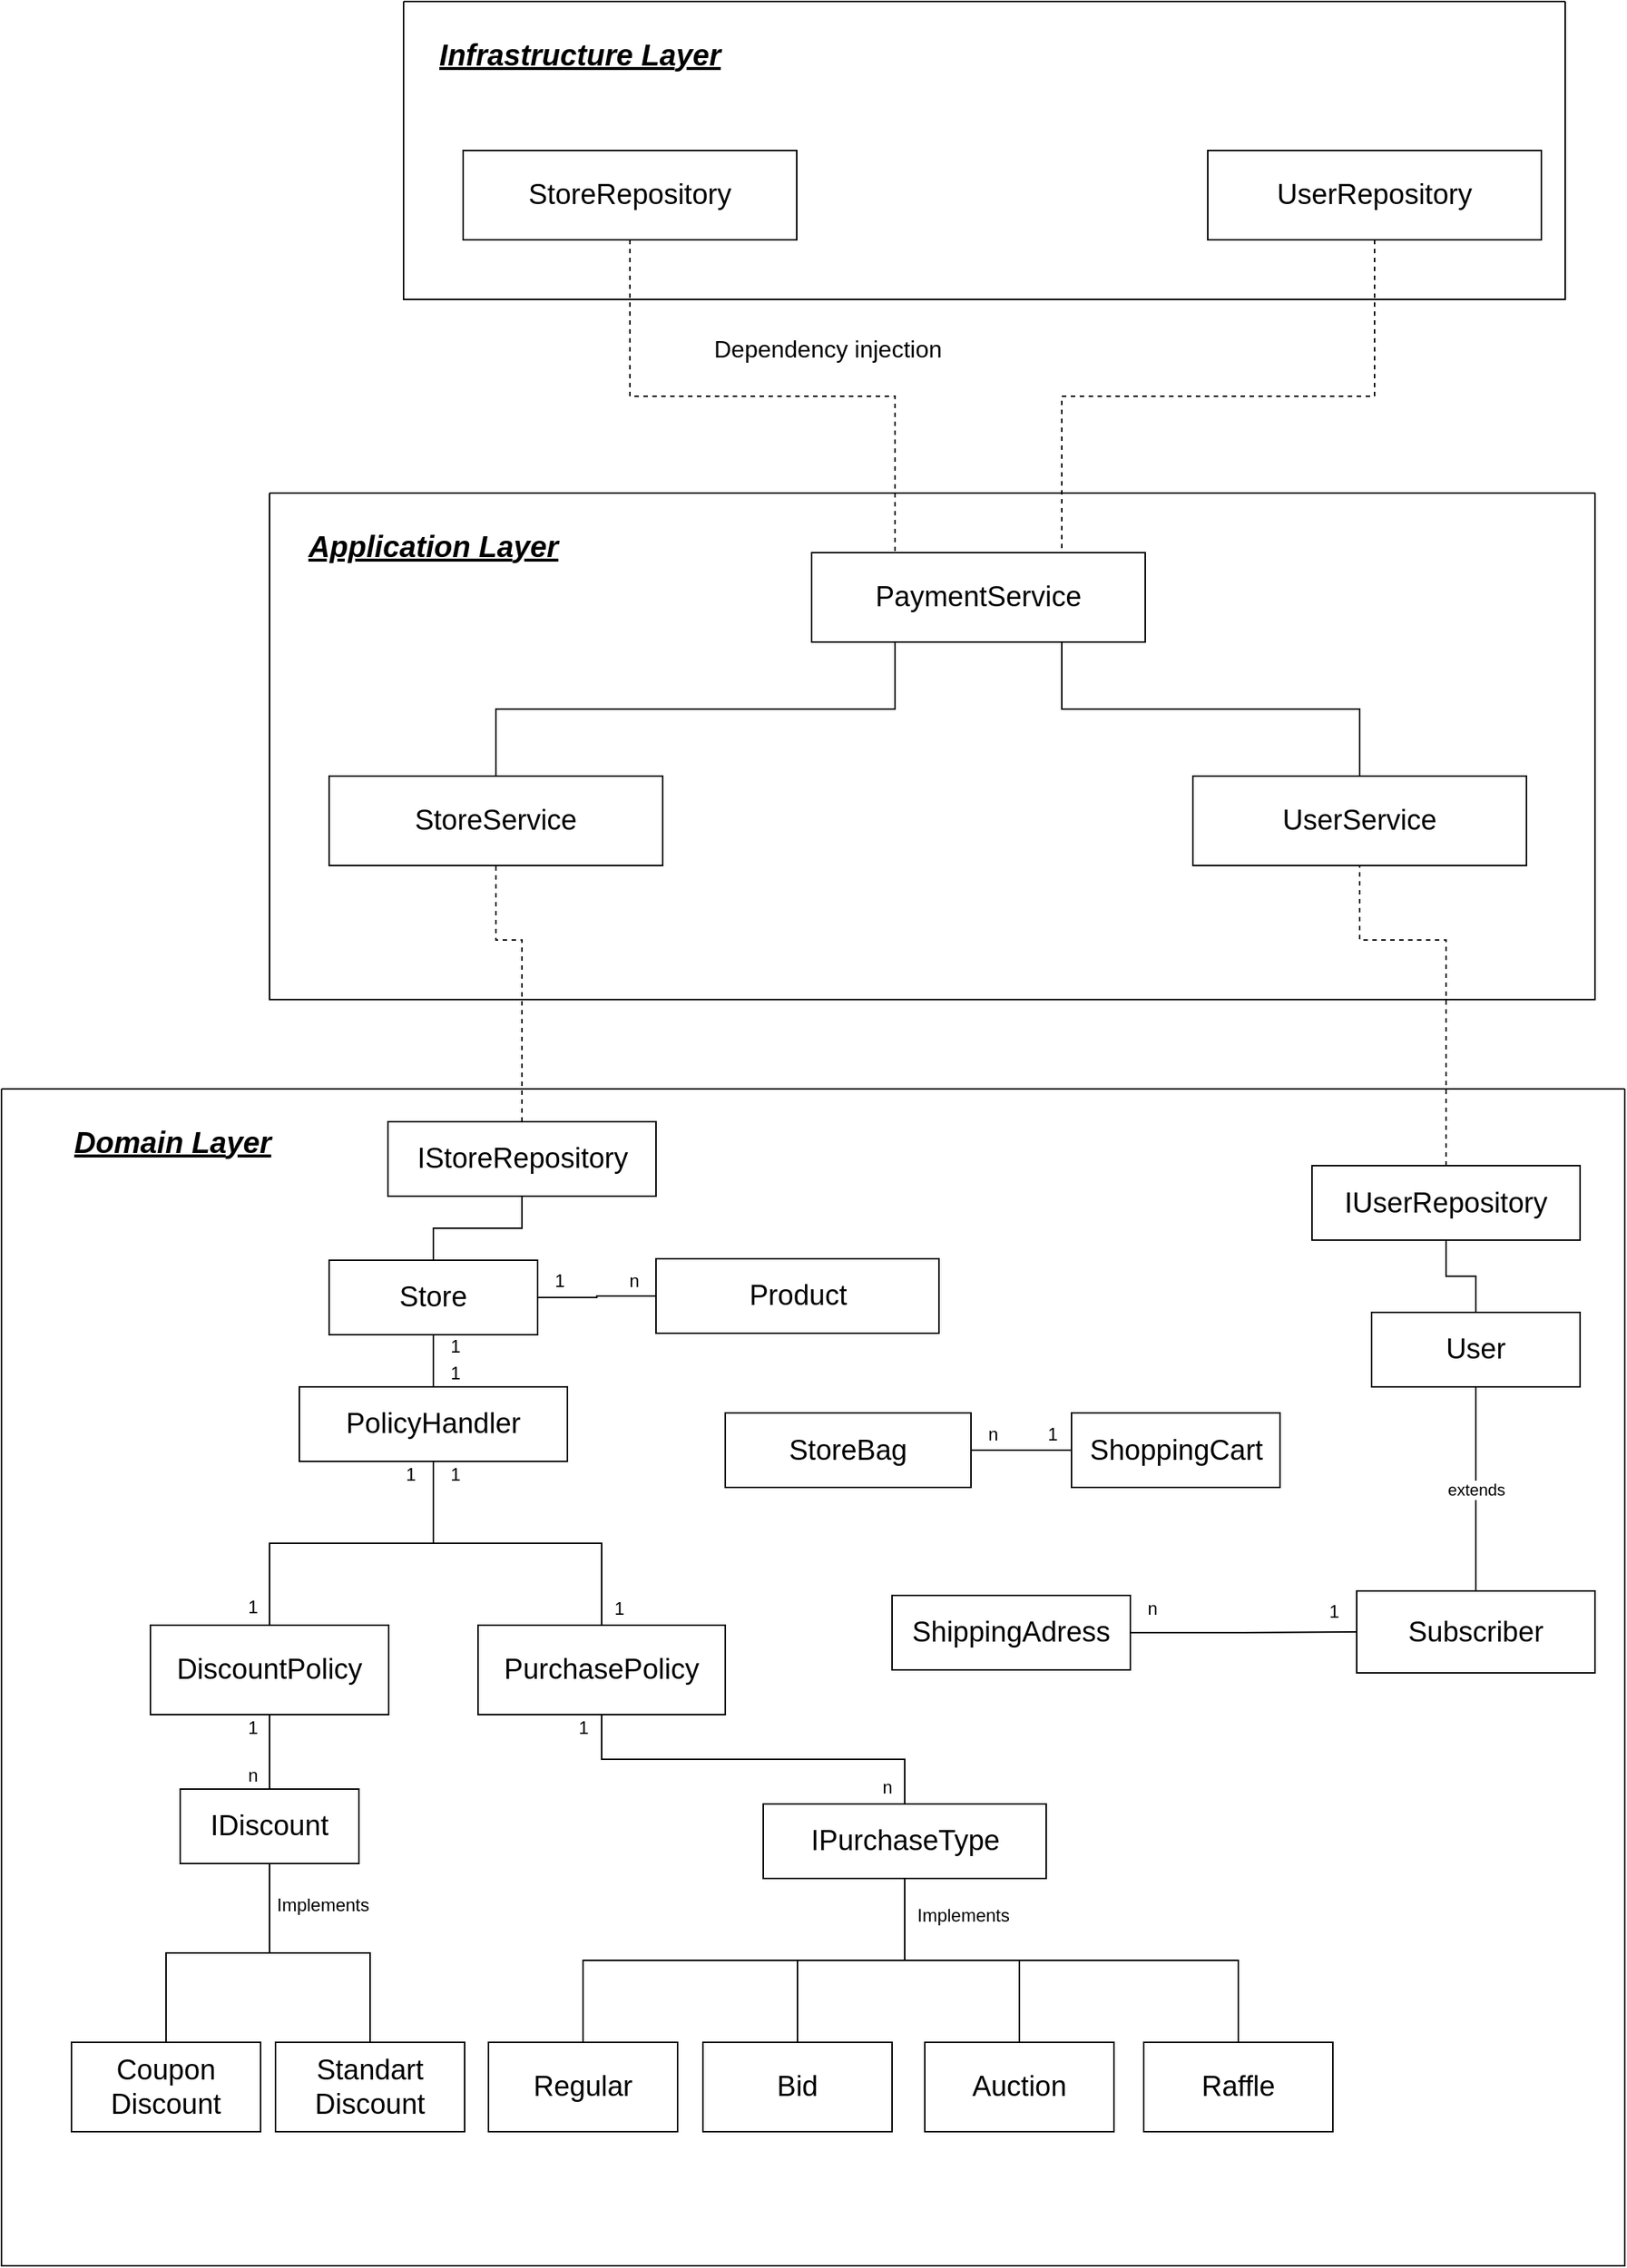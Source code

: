 <mxfile version="26.1.2">
  <diagram name="Page-1" id="MxvoKU37M3fdWtfnio12">
    <mxGraphModel dx="1493" dy="1035" grid="1" gridSize="10" guides="1" tooltips="1" connect="1" arrows="1" fold="1" page="1" pageScale="1" pageWidth="1169" pageHeight="1654" math="0" shadow="0">
      <root>
        <mxCell id="0" />
        <mxCell id="1" parent="0" />
        <mxCell id="OjwI3aqR1hCVZbcka7N2-54" value="" style="swimlane;startSize=0;" parent="1" vertex="1">
          <mxGeometry x="40" y="780" width="1090" height="790" as="geometry" />
        </mxCell>
        <mxCell id="OjwI3aqR1hCVZbcka7N2-10" value="StoreBag" style="rounded=0;whiteSpace=wrap;html=1;fontSize=19;" parent="OjwI3aqR1hCVZbcka7N2-54" vertex="1">
          <mxGeometry x="486" y="217.5" width="165" height="50" as="geometry" />
        </mxCell>
        <mxCell id="OjwI3aqR1hCVZbcka7N2-262" value="extends" style="edgeStyle=orthogonalEdgeStyle;rounded=0;orthogonalLoop=1;jettySize=auto;html=1;exitX=0.5;exitY=0;exitDx=0;exitDy=0;entryX=0.5;entryY=1;entryDx=0;entryDy=0;endArrow=none;startFill=0;" parent="OjwI3aqR1hCVZbcka7N2-54" source="OjwI3aqR1hCVZbcka7N2-8" target="OjwI3aqR1hCVZbcka7N2-6" edge="1">
          <mxGeometry relative="1" as="geometry" />
        </mxCell>
        <mxCell id="OjwI3aqR1hCVZbcka7N2-8" value="Subscriber" style="rounded=0;whiteSpace=wrap;html=1;fontSize=19;" parent="OjwI3aqR1hCVZbcka7N2-54" vertex="1">
          <mxGeometry x="910" y="337" width="160" height="55" as="geometry" />
        </mxCell>
        <mxCell id="OjwI3aqR1hCVZbcka7N2-231" style="edgeStyle=orthogonalEdgeStyle;rounded=0;orthogonalLoop=1;jettySize=auto;html=1;exitX=0.5;exitY=1;exitDx=0;exitDy=0;entryX=0.5;entryY=0;entryDx=0;entryDy=0;endArrow=none;startFill=0;" parent="OjwI3aqR1hCVZbcka7N2-54" source="OjwI3aqR1hCVZbcka7N2-15" target="OjwI3aqR1hCVZbcka7N2-226" edge="1">
          <mxGeometry relative="1" as="geometry" />
        </mxCell>
        <mxCell id="OjwI3aqR1hCVZbcka7N2-15" value="IPurchaseType" style="rounded=0;whiteSpace=wrap;html=1;fontSize=19;" parent="OjwI3aqR1hCVZbcka7N2-54" vertex="1">
          <mxGeometry x="511.5" y="480" width="190" height="50" as="geometry" />
        </mxCell>
        <mxCell id="OjwI3aqR1hCVZbcka7N2-219" style="edgeStyle=orthogonalEdgeStyle;rounded=0;orthogonalLoop=1;jettySize=auto;html=1;exitX=0.5;exitY=0;exitDx=0;exitDy=0;entryX=0.5;entryY=1;entryDx=0;entryDy=0;endArrow=none;startFill=0;" parent="OjwI3aqR1hCVZbcka7N2-54" source="OjwI3aqR1hCVZbcka7N2-33" target="OjwI3aqR1hCVZbcka7N2-14" edge="1">
          <mxGeometry relative="1" as="geometry" />
        </mxCell>
        <mxCell id="OjwI3aqR1hCVZbcka7N2-33" value="IDiscount" style="rounded=0;whiteSpace=wrap;html=1;fontSize=19;" parent="OjwI3aqR1hCVZbcka7N2-54" vertex="1">
          <mxGeometry x="120" y="470" width="120" height="50" as="geometry" />
        </mxCell>
        <mxCell id="OjwI3aqR1hCVZbcka7N2-176" style="edgeStyle=orthogonalEdgeStyle;rounded=0;orthogonalLoop=1;jettySize=auto;html=1;exitX=0.5;exitY=0;exitDx=0;exitDy=0;entryX=0.5;entryY=1;entryDx=0;entryDy=0;endArrow=none;startFill=0;" parent="OjwI3aqR1hCVZbcka7N2-54" source="OjwI3aqR1hCVZbcka7N2-14" target="OjwI3aqR1hCVZbcka7N2-12" edge="1">
          <mxGeometry relative="1" as="geometry" />
        </mxCell>
        <mxCell id="OjwI3aqR1hCVZbcka7N2-14" value="DiscountPolicy" style="rounded=0;whiteSpace=wrap;html=1;fontSize=19;" parent="OjwI3aqR1hCVZbcka7N2-54" vertex="1">
          <mxGeometry x="100" y="360" width="160" height="60" as="geometry" />
        </mxCell>
        <mxCell id="OjwI3aqR1hCVZbcka7N2-222" style="edgeStyle=orthogonalEdgeStyle;rounded=0;orthogonalLoop=1;jettySize=auto;html=1;exitX=0.5;exitY=1;exitDx=0;exitDy=0;entryX=0.5;entryY=0;entryDx=0;entryDy=0;endArrow=none;startFill=0;" parent="OjwI3aqR1hCVZbcka7N2-54" source="OjwI3aqR1hCVZbcka7N2-18" target="OjwI3aqR1hCVZbcka7N2-15" edge="1">
          <mxGeometry relative="1" as="geometry" />
        </mxCell>
        <mxCell id="OjwI3aqR1hCVZbcka7N2-18" value="PurchasePolicy" style="rounded=0;whiteSpace=wrap;html=1;fontSize=19;" parent="OjwI3aqR1hCVZbcka7N2-54" vertex="1">
          <mxGeometry x="320" y="360" width="166" height="60" as="geometry" />
        </mxCell>
        <mxCell id="OjwI3aqR1hCVZbcka7N2-175" style="edgeStyle=orthogonalEdgeStyle;rounded=0;orthogonalLoop=1;jettySize=auto;html=1;exitX=0.5;exitY=1;exitDx=0;exitDy=0;entryX=0.5;entryY=0;entryDx=0;entryDy=0;endArrow=none;startFill=0;" parent="OjwI3aqR1hCVZbcka7N2-54" source="OjwI3aqR1hCVZbcka7N2-12" target="OjwI3aqR1hCVZbcka7N2-18" edge="1">
          <mxGeometry relative="1" as="geometry" />
        </mxCell>
        <mxCell id="OjwI3aqR1hCVZbcka7N2-12" value="PolicyHandler" style="rounded=0;whiteSpace=wrap;html=1;fontSize=19;" parent="OjwI3aqR1hCVZbcka7N2-54" vertex="1">
          <mxGeometry x="200" y="200" width="180" height="50" as="geometry" />
        </mxCell>
        <mxCell id="OjwI3aqR1hCVZbcka7N2-42" value="1" style="text;html=1;align=center;verticalAlign=middle;whiteSpace=wrap;rounded=0;" parent="OjwI3aqR1hCVZbcka7N2-54" vertex="1">
          <mxGeometry x="260" y="151.25" width="30" height="17.5" as="geometry" />
        </mxCell>
        <mxCell id="OjwI3aqR1hCVZbcka7N2-174" style="edgeStyle=orthogonalEdgeStyle;rounded=0;orthogonalLoop=1;jettySize=auto;html=1;exitX=0.5;exitY=1;exitDx=0;exitDy=0;entryX=0.5;entryY=0;entryDx=0;entryDy=0;endArrow=none;startFill=0;" parent="OjwI3aqR1hCVZbcka7N2-54" source="OjwI3aqR1hCVZbcka7N2-4" target="OjwI3aqR1hCVZbcka7N2-12" edge="1">
          <mxGeometry relative="1" as="geometry" />
        </mxCell>
        <mxCell id="OjwI3aqR1hCVZbcka7N2-297" style="edgeStyle=orthogonalEdgeStyle;rounded=0;orthogonalLoop=1;jettySize=auto;html=1;exitX=0.5;exitY=0;exitDx=0;exitDy=0;entryX=0.5;entryY=1;entryDx=0;entryDy=0;endArrow=none;startFill=0;" parent="OjwI3aqR1hCVZbcka7N2-54" source="OjwI3aqR1hCVZbcka7N2-4" target="OjwI3aqR1hCVZbcka7N2-296" edge="1">
          <mxGeometry relative="1" as="geometry" />
        </mxCell>
        <mxCell id="OjwI3aqR1hCVZbcka7N2-298" style="edgeStyle=orthogonalEdgeStyle;rounded=0;orthogonalLoop=1;jettySize=auto;html=1;exitX=1;exitY=0.5;exitDx=0;exitDy=0;entryX=0;entryY=0.5;entryDx=0;entryDy=0;endArrow=none;startFill=0;" parent="OjwI3aqR1hCVZbcka7N2-54" source="OjwI3aqR1hCVZbcka7N2-4" target="OjwI3aqR1hCVZbcka7N2-5" edge="1">
          <mxGeometry relative="1" as="geometry" />
        </mxCell>
        <mxCell id="OjwI3aqR1hCVZbcka7N2-4" value="Store" style="rounded=0;whiteSpace=wrap;html=1;fontSize=19;" parent="OjwI3aqR1hCVZbcka7N2-54" vertex="1">
          <mxGeometry x="220" y="115" width="140" height="50" as="geometry" />
        </mxCell>
        <mxCell id="OjwI3aqR1hCVZbcka7N2-5" value="Product" style="rounded=0;whiteSpace=wrap;html=1;fontSize=19;" parent="OjwI3aqR1hCVZbcka7N2-54" vertex="1">
          <mxGeometry x="439.5" y="114" width="190" height="50" as="geometry" />
        </mxCell>
        <mxCell id="OjwI3aqR1hCVZbcka7N2-61" value="Domain Layer" style="text;html=1;align=center;verticalAlign=middle;whiteSpace=wrap;rounded=0;fontSize=20;fontStyle=7" parent="OjwI3aqR1hCVZbcka7N2-54" vertex="1">
          <mxGeometry x="40" y="20" width="150" height="30" as="geometry" />
        </mxCell>
        <mxCell id="OjwI3aqR1hCVZbcka7N2-295" style="edgeStyle=orthogonalEdgeStyle;rounded=0;orthogonalLoop=1;jettySize=auto;html=1;exitX=0.5;exitY=0;exitDx=0;exitDy=0;entryX=0.5;entryY=1;entryDx=0;entryDy=0;endArrow=none;startFill=0;" parent="OjwI3aqR1hCVZbcka7N2-54" source="OjwI3aqR1hCVZbcka7N2-6" target="OjwI3aqR1hCVZbcka7N2-294" edge="1">
          <mxGeometry relative="1" as="geometry" />
        </mxCell>
        <mxCell id="OjwI3aqR1hCVZbcka7N2-6" value="User" style="rounded=0;whiteSpace=wrap;html=1;fontSize=19;" parent="OjwI3aqR1hCVZbcka7N2-54" vertex="1">
          <mxGeometry x="920" y="150" width="140" height="50" as="geometry" />
        </mxCell>
        <mxCell id="OjwI3aqR1hCVZbcka7N2-64" style="edgeStyle=orthogonalEdgeStyle;rounded=0;orthogonalLoop=1;jettySize=auto;html=1;exitX=0;exitY=0.5;exitDx=0;exitDy=0;entryX=1;entryY=0.5;entryDx=0;entryDy=0;endArrow=none;startFill=0;" parent="OjwI3aqR1hCVZbcka7N2-54" source="OjwI3aqR1hCVZbcka7N2-63" target="OjwI3aqR1hCVZbcka7N2-10" edge="1">
          <mxGeometry relative="1" as="geometry" />
        </mxCell>
        <mxCell id="OjwI3aqR1hCVZbcka7N2-63" value="ShoppingCart" style="rounded=0;whiteSpace=wrap;html=1;fontSize=19;" parent="OjwI3aqR1hCVZbcka7N2-54" vertex="1">
          <mxGeometry x="718.5" y="217.5" width="140" height="50" as="geometry" />
        </mxCell>
        <mxCell id="OjwI3aqR1hCVZbcka7N2-69" value="n" style="text;html=1;align=center;verticalAlign=middle;whiteSpace=wrap;rounded=0;" parent="OjwI3aqR1hCVZbcka7N2-54" vertex="1">
          <mxGeometry x="650.5" y="223" width="30" height="17.5" as="geometry" />
        </mxCell>
        <mxCell id="OjwI3aqR1hCVZbcka7N2-70" value="1" style="text;html=1;align=center;verticalAlign=middle;whiteSpace=wrap;rounded=0;" parent="OjwI3aqR1hCVZbcka7N2-54" vertex="1">
          <mxGeometry x="690.5" y="223.5" width="30" height="17.5" as="geometry" />
        </mxCell>
        <mxCell id="OjwI3aqR1hCVZbcka7N2-213" value="1" style="text;html=1;align=center;verticalAlign=middle;whiteSpace=wrap;rounded=0;" parent="OjwI3aqR1hCVZbcka7N2-54" vertex="1">
          <mxGeometry x="260" y="250" width="30" height="17.5" as="geometry" />
        </mxCell>
        <mxCell id="OjwI3aqR1hCVZbcka7N2-214" value="1" style="text;html=1;align=center;verticalAlign=middle;whiteSpace=wrap;rounded=0;" parent="OjwI3aqR1hCVZbcka7N2-54" vertex="1">
          <mxGeometry x="154" y="339.5" width="30" height="17.5" as="geometry" />
        </mxCell>
        <mxCell id="OjwI3aqR1hCVZbcka7N2-215" value="1" style="text;html=1;align=center;verticalAlign=middle;whiteSpace=wrap;rounded=0;" parent="OjwI3aqR1hCVZbcka7N2-54" vertex="1">
          <mxGeometry x="290" y="250" width="30" height="17.5" as="geometry" />
        </mxCell>
        <mxCell id="OjwI3aqR1hCVZbcka7N2-216" value="1" style="text;html=1;align=center;verticalAlign=middle;whiteSpace=wrap;rounded=0;" parent="OjwI3aqR1hCVZbcka7N2-54" vertex="1">
          <mxGeometry x="290" y="182.5" width="30" height="17.5" as="geometry" />
        </mxCell>
        <mxCell id="OjwI3aqR1hCVZbcka7N2-217" value="1" style="text;html=1;align=center;verticalAlign=middle;whiteSpace=wrap;rounded=0;" parent="OjwI3aqR1hCVZbcka7N2-54" vertex="1">
          <mxGeometry x="400" y="340" width="30" height="17.5" as="geometry" />
        </mxCell>
        <mxCell id="OjwI3aqR1hCVZbcka7N2-220" value="1" style="text;html=1;align=center;verticalAlign=middle;whiteSpace=wrap;rounded=0;" parent="OjwI3aqR1hCVZbcka7N2-54" vertex="1">
          <mxGeometry x="154" y="420" width="30" height="17.5" as="geometry" />
        </mxCell>
        <mxCell id="OjwI3aqR1hCVZbcka7N2-221" value="n" style="text;html=1;align=center;verticalAlign=middle;whiteSpace=wrap;rounded=0;" parent="OjwI3aqR1hCVZbcka7N2-54" vertex="1">
          <mxGeometry x="154" y="452.5" width="30" height="17.5" as="geometry" />
        </mxCell>
        <mxCell id="OjwI3aqR1hCVZbcka7N2-223" value="1" style="text;html=1;align=center;verticalAlign=middle;whiteSpace=wrap;rounded=0;" parent="OjwI3aqR1hCVZbcka7N2-54" vertex="1">
          <mxGeometry x="376" y="420" width="30" height="17.5" as="geometry" />
        </mxCell>
        <mxCell id="OjwI3aqR1hCVZbcka7N2-224" value="n" style="text;html=1;align=center;verticalAlign=middle;whiteSpace=wrap;rounded=0;" parent="OjwI3aqR1hCVZbcka7N2-54" vertex="1">
          <mxGeometry x="580" y="460" width="30" height="17.5" as="geometry" />
        </mxCell>
        <mxCell id="OjwI3aqR1hCVZbcka7N2-226" value="Regular" style="rounded=0;whiteSpace=wrap;html=1;fontSize=19;" parent="OjwI3aqR1hCVZbcka7N2-54" vertex="1">
          <mxGeometry x="327" y="640" width="127" height="60" as="geometry" />
        </mxCell>
        <mxCell id="OjwI3aqR1hCVZbcka7N2-232" style="edgeStyle=orthogonalEdgeStyle;rounded=0;orthogonalLoop=1;jettySize=auto;html=1;exitX=0.5;exitY=0;exitDx=0;exitDy=0;entryX=0.5;entryY=1;entryDx=0;entryDy=0;endArrow=none;startFill=0;" parent="OjwI3aqR1hCVZbcka7N2-54" source="OjwI3aqR1hCVZbcka7N2-227" target="OjwI3aqR1hCVZbcka7N2-15" edge="1">
          <mxGeometry relative="1" as="geometry" />
        </mxCell>
        <mxCell id="OjwI3aqR1hCVZbcka7N2-227" value="Bid" style="rounded=0;whiteSpace=wrap;html=1;fontSize=19;" parent="OjwI3aqR1hCVZbcka7N2-54" vertex="1">
          <mxGeometry x="471" y="640" width="127" height="60" as="geometry" />
        </mxCell>
        <mxCell id="OjwI3aqR1hCVZbcka7N2-233" style="edgeStyle=orthogonalEdgeStyle;rounded=0;orthogonalLoop=1;jettySize=auto;html=1;exitX=0.5;exitY=0;exitDx=0;exitDy=0;entryX=0.5;entryY=1;entryDx=0;entryDy=0;endArrow=none;startFill=0;" parent="OjwI3aqR1hCVZbcka7N2-54" source="OjwI3aqR1hCVZbcka7N2-228" target="OjwI3aqR1hCVZbcka7N2-15" edge="1">
          <mxGeometry relative="1" as="geometry" />
        </mxCell>
        <mxCell id="OjwI3aqR1hCVZbcka7N2-228" value="Auction" style="rounded=0;whiteSpace=wrap;html=1;fontSize=19;" parent="OjwI3aqR1hCVZbcka7N2-54" vertex="1">
          <mxGeometry x="620" y="640" width="127" height="60" as="geometry" />
        </mxCell>
        <mxCell id="OjwI3aqR1hCVZbcka7N2-234" style="edgeStyle=orthogonalEdgeStyle;rounded=0;orthogonalLoop=1;jettySize=auto;html=1;exitX=0.5;exitY=0;exitDx=0;exitDy=0;entryX=0.5;entryY=1;entryDx=0;entryDy=0;endArrow=none;startFill=0;" parent="OjwI3aqR1hCVZbcka7N2-54" source="OjwI3aqR1hCVZbcka7N2-229" target="OjwI3aqR1hCVZbcka7N2-15" edge="1">
          <mxGeometry relative="1" as="geometry" />
        </mxCell>
        <mxCell id="OjwI3aqR1hCVZbcka7N2-229" value="Raffle" style="rounded=0;whiteSpace=wrap;html=1;fontSize=19;" parent="OjwI3aqR1hCVZbcka7N2-54" vertex="1">
          <mxGeometry x="767" y="640" width="127" height="60" as="geometry" />
        </mxCell>
        <mxCell id="OjwI3aqR1hCVZbcka7N2-230" style="edgeStyle=orthogonalEdgeStyle;rounded=0;orthogonalLoop=1;jettySize=auto;html=1;exitX=0.5;exitY=1;exitDx=0;exitDy=0;" parent="OjwI3aqR1hCVZbcka7N2-54" edge="1">
          <mxGeometry relative="1" as="geometry">
            <mxPoint x="585.5" y="480" as="sourcePoint" />
            <mxPoint x="585.5" y="480" as="targetPoint" />
          </mxGeometry>
        </mxCell>
        <mxCell id="OjwI3aqR1hCVZbcka7N2-239" style="edgeStyle=orthogonalEdgeStyle;rounded=0;orthogonalLoop=1;jettySize=auto;html=1;exitX=0.5;exitY=0;exitDx=0;exitDy=0;entryX=0.5;entryY=1;entryDx=0;entryDy=0;endArrow=none;startFill=0;" parent="OjwI3aqR1hCVZbcka7N2-54" source="OjwI3aqR1hCVZbcka7N2-235" target="OjwI3aqR1hCVZbcka7N2-33" edge="1">
          <mxGeometry relative="1" as="geometry" />
        </mxCell>
        <mxCell id="OjwI3aqR1hCVZbcka7N2-235" value="Standart Discount" style="rounded=0;whiteSpace=wrap;html=1;fontSize=19;" parent="OjwI3aqR1hCVZbcka7N2-54" vertex="1">
          <mxGeometry x="184" y="640" width="127" height="60" as="geometry" />
        </mxCell>
        <mxCell id="OjwI3aqR1hCVZbcka7N2-238" style="edgeStyle=orthogonalEdgeStyle;rounded=0;orthogonalLoop=1;jettySize=auto;html=1;exitX=0.5;exitY=0;exitDx=0;exitDy=0;entryX=0.5;entryY=1;entryDx=0;entryDy=0;endArrow=none;startFill=0;" parent="OjwI3aqR1hCVZbcka7N2-54" source="OjwI3aqR1hCVZbcka7N2-236" target="OjwI3aqR1hCVZbcka7N2-33" edge="1">
          <mxGeometry relative="1" as="geometry" />
        </mxCell>
        <mxCell id="OjwI3aqR1hCVZbcka7N2-236" value="Coupon&lt;br&gt;Discount" style="rounded=0;whiteSpace=wrap;html=1;fontSize=19;" parent="OjwI3aqR1hCVZbcka7N2-54" vertex="1">
          <mxGeometry x="47" y="640" width="127" height="60" as="geometry" />
        </mxCell>
        <mxCell id="OjwI3aqR1hCVZbcka7N2-241" value="1" style="text;html=1;align=center;verticalAlign=middle;whiteSpace=wrap;rounded=0;" parent="OjwI3aqR1hCVZbcka7N2-54" vertex="1">
          <mxGeometry x="360" y="120.5" width="30" height="17.5" as="geometry" />
        </mxCell>
        <mxCell id="OjwI3aqR1hCVZbcka7N2-246" value="n" style="text;html=1;align=center;verticalAlign=middle;whiteSpace=wrap;rounded=0;" parent="OjwI3aqR1hCVZbcka7N2-54" vertex="1">
          <mxGeometry x="409.5" y="120.5" width="30" height="17.5" as="geometry" />
        </mxCell>
        <mxCell id="OjwI3aqR1hCVZbcka7N2-247" value="Implements" style="text;html=1;align=center;verticalAlign=middle;whiteSpace=wrap;rounded=0;" parent="OjwI3aqR1hCVZbcka7N2-54" vertex="1">
          <mxGeometry x="186" y="533" width="60" height="30" as="geometry" />
        </mxCell>
        <mxCell id="OjwI3aqR1hCVZbcka7N2-248" value="Implements" style="text;html=1;align=center;verticalAlign=middle;whiteSpace=wrap;rounded=0;" parent="OjwI3aqR1hCVZbcka7N2-54" vertex="1">
          <mxGeometry x="616" y="540" width="60" height="30" as="geometry" />
        </mxCell>
        <mxCell id="OjwI3aqR1hCVZbcka7N2-280" style="edgeStyle=orthogonalEdgeStyle;rounded=0;orthogonalLoop=1;jettySize=auto;html=1;exitX=1;exitY=0.5;exitDx=0;exitDy=0;entryX=0;entryY=0.5;entryDx=0;entryDy=0;endArrow=none;startFill=0;" parent="OjwI3aqR1hCVZbcka7N2-54" source="OjwI3aqR1hCVZbcka7N2-251" target="OjwI3aqR1hCVZbcka7N2-8" edge="1">
          <mxGeometry relative="1" as="geometry" />
        </mxCell>
        <mxCell id="OjwI3aqR1hCVZbcka7N2-251" value="ShippingAdress" style="rounded=0;whiteSpace=wrap;html=1;fontSize=19;" parent="OjwI3aqR1hCVZbcka7N2-54" vertex="1">
          <mxGeometry x="598" y="340" width="160" height="50" as="geometry" />
        </mxCell>
        <mxCell id="OjwI3aqR1hCVZbcka7N2-281" value="1" style="text;html=1;align=center;verticalAlign=middle;whiteSpace=wrap;rounded=0;" parent="OjwI3aqR1hCVZbcka7N2-54" vertex="1">
          <mxGeometry x="880" y="342.5" width="30" height="17.5" as="geometry" />
        </mxCell>
        <mxCell id="OjwI3aqR1hCVZbcka7N2-282" value="n" style="text;html=1;align=center;verticalAlign=middle;whiteSpace=wrap;rounded=0;" parent="OjwI3aqR1hCVZbcka7N2-54" vertex="1">
          <mxGeometry x="758" y="340" width="30" height="17.5" as="geometry" />
        </mxCell>
        <mxCell id="OjwI3aqR1hCVZbcka7N2-294" value="IUserRepository" style="rounded=0;whiteSpace=wrap;html=1;fontSize=19;" parent="OjwI3aqR1hCVZbcka7N2-54" vertex="1">
          <mxGeometry x="880" y="51.5" width="180" height="50" as="geometry" />
        </mxCell>
        <mxCell id="OjwI3aqR1hCVZbcka7N2-296" value="IStoreRepository" style="rounded=0;whiteSpace=wrap;html=1;fontSize=19;" parent="OjwI3aqR1hCVZbcka7N2-54" vertex="1">
          <mxGeometry x="259.5" y="22" width="180" height="50" as="geometry" />
        </mxCell>
        <mxCell id="_3Z4BWfNNUkhhmKr0RaB-16" value="1" style="text;html=1;align=center;verticalAlign=middle;whiteSpace=wrap;rounded=0;" vertex="1" parent="OjwI3aqR1hCVZbcka7N2-54">
          <mxGeometry x="290" y="164.5" width="30" height="17.5" as="geometry" />
        </mxCell>
        <mxCell id="OjwI3aqR1hCVZbcka7N2-272" value="" style="swimlane;startSize=0;" parent="1" vertex="1">
          <mxGeometry x="220" y="380" width="890" height="340" as="geometry" />
        </mxCell>
        <mxCell id="_3Z4BWfNNUkhhmKr0RaB-10" style="edgeStyle=orthogonalEdgeStyle;rounded=0;orthogonalLoop=1;jettySize=auto;html=1;exitX=0.5;exitY=0;exitDx=0;exitDy=0;entryX=0.75;entryY=1;entryDx=0;entryDy=0;endArrow=none;startFill=0;" edge="1" parent="OjwI3aqR1hCVZbcka7N2-272" source="OjwI3aqR1hCVZbcka7N2-259" target="OjwI3aqR1hCVZbcka7N2-257">
          <mxGeometry relative="1" as="geometry" />
        </mxCell>
        <mxCell id="OjwI3aqR1hCVZbcka7N2-259" value="UserService" style="rounded=0;whiteSpace=wrap;html=1;fontSize=19;" parent="OjwI3aqR1hCVZbcka7N2-272" vertex="1">
          <mxGeometry x="620" y="190" width="224" height="60" as="geometry" />
        </mxCell>
        <mxCell id="OjwI3aqR1hCVZbcka7N2-257" value="PaymentService" style="rounded=0;whiteSpace=wrap;html=1;fontSize=19;" parent="OjwI3aqR1hCVZbcka7N2-272" vertex="1">
          <mxGeometry x="364" y="40" width="224" height="60" as="geometry" />
        </mxCell>
        <mxCell id="_3Z4BWfNNUkhhmKr0RaB-8" style="edgeStyle=orthogonalEdgeStyle;rounded=0;orthogonalLoop=1;jettySize=auto;html=1;exitX=0.5;exitY=0;exitDx=0;exitDy=0;entryX=0.25;entryY=1;entryDx=0;entryDy=0;endArrow=none;startFill=0;" edge="1" parent="OjwI3aqR1hCVZbcka7N2-272" source="OjwI3aqR1hCVZbcka7N2-258" target="OjwI3aqR1hCVZbcka7N2-257">
          <mxGeometry relative="1" as="geometry" />
        </mxCell>
        <mxCell id="OjwI3aqR1hCVZbcka7N2-258" value="StoreService" style="rounded=0;whiteSpace=wrap;html=1;fontSize=19;" parent="OjwI3aqR1hCVZbcka7N2-272" vertex="1">
          <mxGeometry x="40" y="190" width="224" height="60" as="geometry" />
        </mxCell>
        <mxCell id="OjwI3aqR1hCVZbcka7N2-273" value="Application Layer" style="text;html=1;align=center;verticalAlign=middle;whiteSpace=wrap;rounded=0;fontSize=20;fontStyle=7" parent="OjwI3aqR1hCVZbcka7N2-272" vertex="1">
          <mxGeometry x="20" y="20" width="180" height="30" as="geometry" />
        </mxCell>
        <mxCell id="OjwI3aqR1hCVZbcka7N2-274" value="" style="swimlane;startSize=0;" parent="1" vertex="1">
          <mxGeometry x="310" y="50" width="780" height="200" as="geometry" />
        </mxCell>
        <mxCell id="OjwI3aqR1hCVZbcka7N2-275" value="Infrastructure Layer" style="text;html=1;align=center;verticalAlign=middle;whiteSpace=wrap;rounded=0;fontSize=20;fontStyle=7" parent="OjwI3aqR1hCVZbcka7N2-274" vertex="1">
          <mxGeometry x="17" y="20" width="203" height="30" as="geometry" />
        </mxCell>
        <mxCell id="OjwI3aqR1hCVZbcka7N2-278" value="StoreRepository" style="rounded=0;whiteSpace=wrap;html=1;fontSize=19;" parent="OjwI3aqR1hCVZbcka7N2-274" vertex="1">
          <mxGeometry x="40" y="100" width="224" height="60" as="geometry" />
        </mxCell>
        <mxCell id="OjwI3aqR1hCVZbcka7N2-279" value="UserRepository" style="rounded=0;whiteSpace=wrap;html=1;fontSize=19;" parent="OjwI3aqR1hCVZbcka7N2-274" vertex="1">
          <mxGeometry x="540" y="100" width="224" height="60" as="geometry" />
        </mxCell>
        <mxCell id="OjwI3aqR1hCVZbcka7N2-292" value="&lt;font style=&quot;font-size: 16px;&quot;&gt;Dependency injection&lt;/font&gt;" style="text;html=1;align=center;verticalAlign=middle;whiteSpace=wrap;rounded=0;" parent="1" vertex="1">
          <mxGeometry x="510" y="263" width="170" height="40" as="geometry" />
        </mxCell>
        <mxCell id="_3Z4BWfNNUkhhmKr0RaB-6" style="edgeStyle=orthogonalEdgeStyle;rounded=0;orthogonalLoop=1;jettySize=auto;html=1;exitX=0.5;exitY=0;exitDx=0;exitDy=0;entryX=0.5;entryY=1;entryDx=0;entryDy=0;endArrow=none;startFill=0;dashed=1;" edge="1" parent="1" source="OjwI3aqR1hCVZbcka7N2-296" target="OjwI3aqR1hCVZbcka7N2-258">
          <mxGeometry relative="1" as="geometry">
            <Array as="points">
              <mxPoint x="389" y="680" />
              <mxPoint x="372" y="680" />
            </Array>
          </mxGeometry>
        </mxCell>
        <mxCell id="_3Z4BWfNNUkhhmKr0RaB-9" style="edgeStyle=orthogonalEdgeStyle;rounded=0;orthogonalLoop=1;jettySize=auto;html=1;exitX=0.5;exitY=0;exitDx=0;exitDy=0;entryX=0.5;entryY=1;entryDx=0;entryDy=0;endArrow=none;startFill=0;dashed=1;" edge="1" parent="1" source="OjwI3aqR1hCVZbcka7N2-294" target="OjwI3aqR1hCVZbcka7N2-259">
          <mxGeometry relative="1" as="geometry">
            <Array as="points">
              <mxPoint x="1010" y="680" />
              <mxPoint x="952" y="680" />
            </Array>
          </mxGeometry>
        </mxCell>
        <mxCell id="_3Z4BWfNNUkhhmKr0RaB-13" style="edgeStyle=orthogonalEdgeStyle;rounded=0;orthogonalLoop=1;jettySize=auto;html=1;exitX=0.5;exitY=1;exitDx=0;exitDy=0;entryX=0.25;entryY=0;entryDx=0;entryDy=0;endArrow=none;startFill=0;startArrow=none;dashed=1;" edge="1" parent="1" source="OjwI3aqR1hCVZbcka7N2-278" target="OjwI3aqR1hCVZbcka7N2-257">
          <mxGeometry relative="1" as="geometry" />
        </mxCell>
        <mxCell id="_3Z4BWfNNUkhhmKr0RaB-15" style="edgeStyle=orthogonalEdgeStyle;rounded=0;orthogonalLoop=1;jettySize=auto;html=1;exitX=0.5;exitY=1;exitDx=0;exitDy=0;entryX=0.75;entryY=0;entryDx=0;entryDy=0;dashed=1;endArrow=none;startFill=0;" edge="1" parent="1" source="OjwI3aqR1hCVZbcka7N2-279" target="OjwI3aqR1hCVZbcka7N2-257">
          <mxGeometry relative="1" as="geometry" />
        </mxCell>
      </root>
    </mxGraphModel>
  </diagram>
</mxfile>
